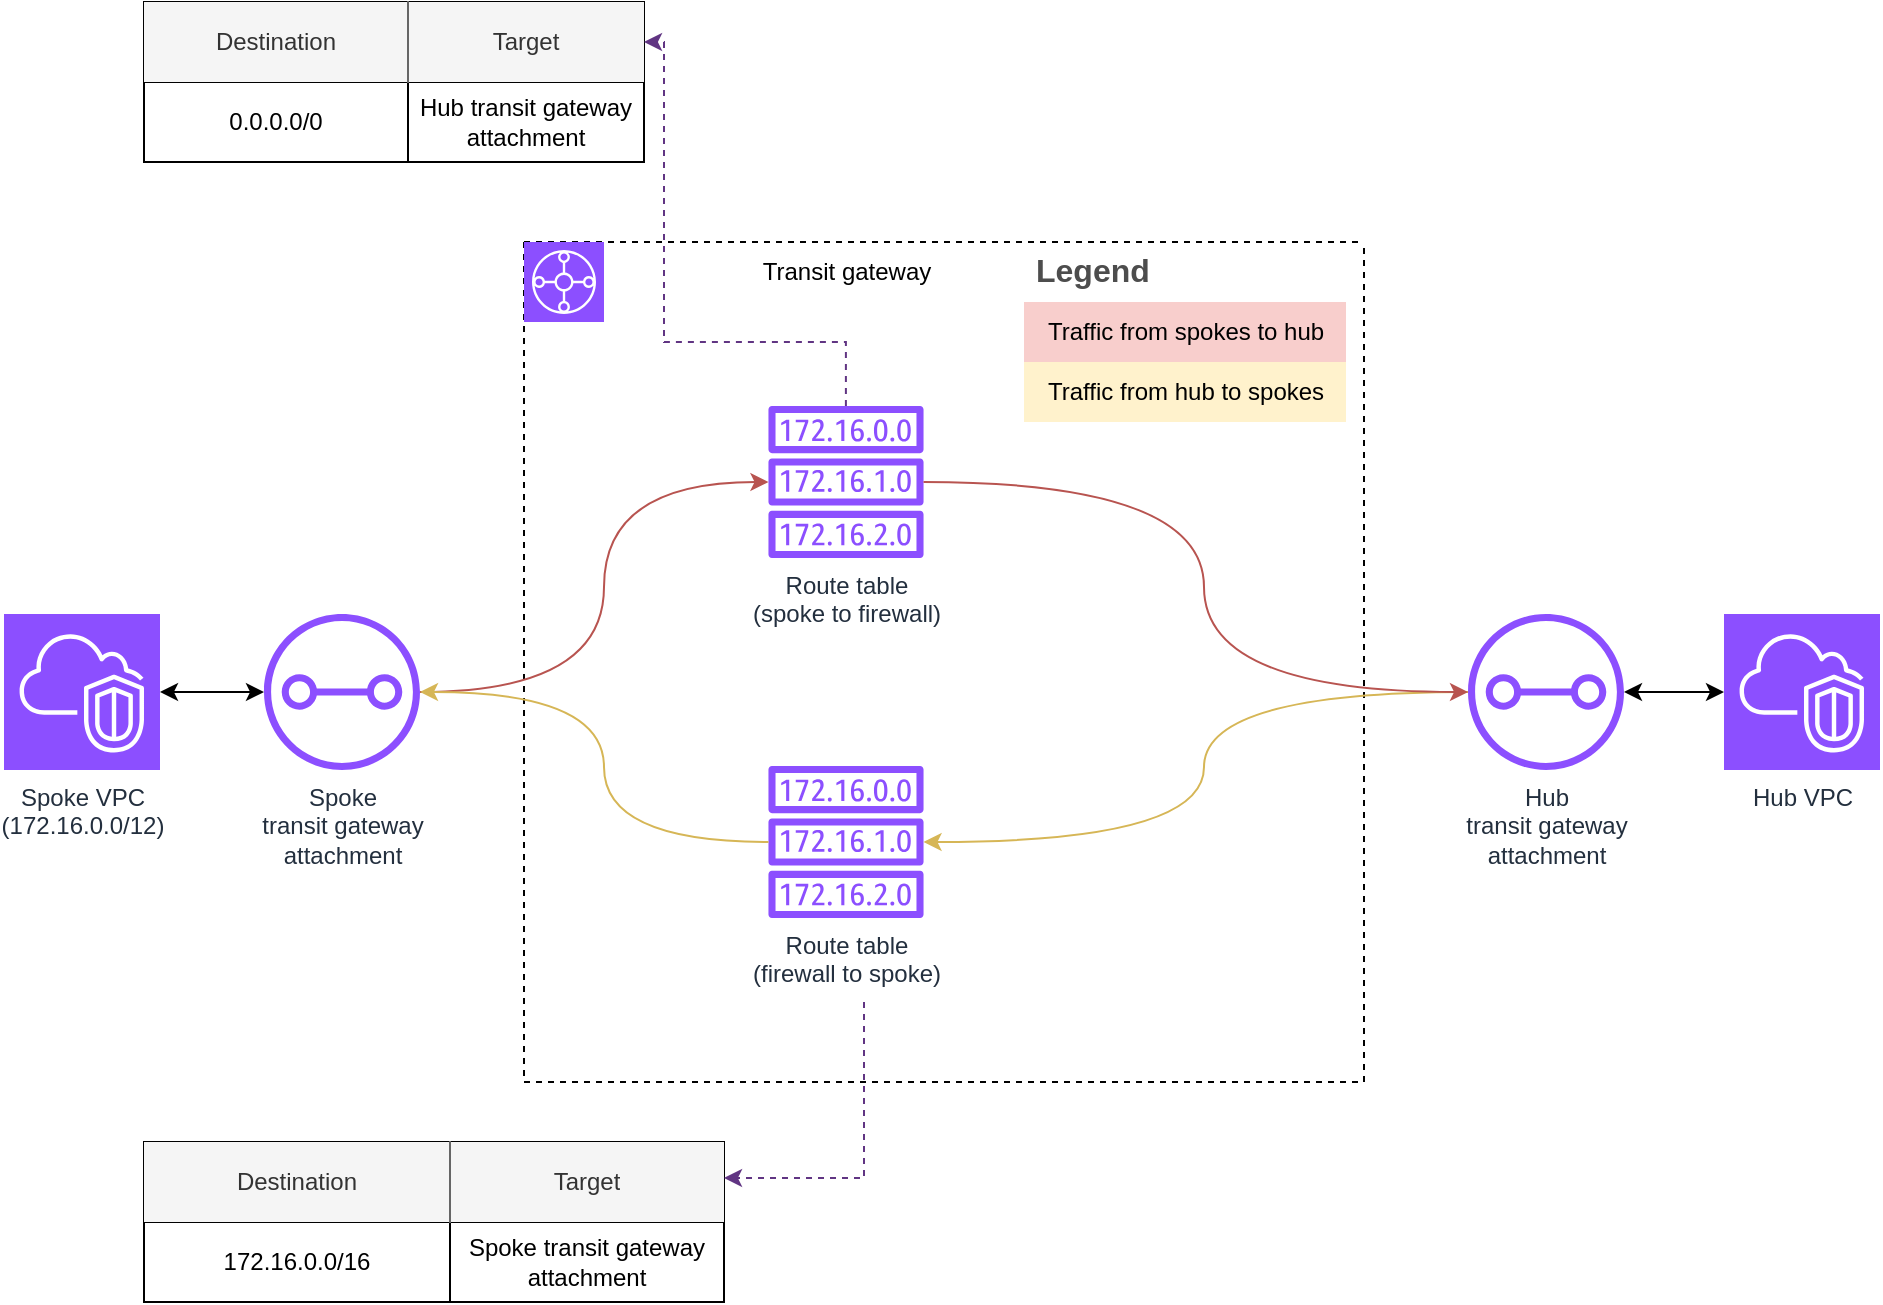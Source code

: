 <mxfile version="26.1.1">
  <diagram name="Page-1" id="tYWkpFjugVyIhqSa52aw">
    <mxGraphModel dx="1687" dy="881" grid="1" gridSize="10" guides="1" tooltips="1" connect="1" arrows="1" fold="1" page="1" pageScale="1" pageWidth="850" pageHeight="1100" math="0" shadow="0">
      <root>
        <mxCell id="0" />
        <mxCell id="1" parent="0" />
        <mxCell id="ZivhqzZswGJpU1-0bC7G-1" value="" style="swimlane;startSize=0;dashed=1;" vertex="1" parent="1">
          <mxGeometry x="270" y="170" width="420" height="420" as="geometry" />
        </mxCell>
        <mxCell id="ZivhqzZswGJpU1-0bC7G-2" value="" style="sketch=0;points=[[0,0,0],[0.25,0,0],[0.5,0,0],[0.75,0,0],[1,0,0],[0,1,0],[0.25,1,0],[0.5,1,0],[0.75,1,0],[1,1,0],[0,0.25,0],[0,0.5,0],[0,0.75,0],[1,0.25,0],[1,0.5,0],[1,0.75,0]];outlineConnect=0;fontColor=#232F3E;fillColor=#8C4FFF;strokeColor=#ffffff;dashed=0;verticalLabelPosition=bottom;verticalAlign=top;align=center;html=1;fontSize=12;fontStyle=0;aspect=fixed;shape=mxgraph.aws4.resourceIcon;resIcon=mxgraph.aws4.transit_gateway;" vertex="1" parent="ZivhqzZswGJpU1-0bC7G-1">
          <mxGeometry width="40" height="40" as="geometry" />
        </mxCell>
        <mxCell id="ZivhqzZswGJpU1-0bC7G-6" value="&lt;div&gt;Route table&lt;/div&gt;&lt;div&gt;(firewall to spoke)&lt;/div&gt;" style="sketch=0;outlineConnect=0;fontColor=#232F3E;gradientColor=none;fillColor=#8C4FFF;strokeColor=none;dashed=0;verticalLabelPosition=bottom;verticalAlign=top;align=center;html=1;fontSize=12;fontStyle=0;aspect=fixed;pointerEvents=1;shape=mxgraph.aws4.route_table;" vertex="1" parent="ZivhqzZswGJpU1-0bC7G-1">
          <mxGeometry x="122" y="262" width="78" height="76" as="geometry" />
        </mxCell>
        <mxCell id="ZivhqzZswGJpU1-0bC7G-8" value="&lt;div&gt;Route table&lt;/div&gt;&lt;div&gt;(spoke to firewall)&lt;/div&gt;" style="sketch=0;outlineConnect=0;fontColor=#232F3E;gradientColor=none;fillColor=#8C4FFF;strokeColor=none;dashed=0;verticalLabelPosition=bottom;verticalAlign=top;align=center;html=1;fontSize=12;fontStyle=0;aspect=fixed;pointerEvents=1;shape=mxgraph.aws4.route_table;" vertex="1" parent="ZivhqzZswGJpU1-0bC7G-1">
          <mxGeometry x="122" y="82" width="78" height="76" as="geometry" />
        </mxCell>
        <mxCell id="ZivhqzZswGJpU1-0bC7G-21" value="Transit gateway" style="text;html=1;align=center;verticalAlign=middle;resizable=0;points=[];autosize=1;strokeColor=none;fillColor=none;" vertex="1" parent="ZivhqzZswGJpU1-0bC7G-1">
          <mxGeometry x="106" width="110" height="30" as="geometry" />
        </mxCell>
        <mxCell id="ZivhqzZswGJpU1-0bC7G-22" value="Legend" style="shape=table;startSize=30;container=1;collapsible=0;childLayout=tableLayout;fontSize=16;align=left;verticalAlign=top;fillColor=none;strokeColor=none;fontColor=#4D4D4D;fontStyle=1;spacingLeft=6;spacing=0;resizable=0;" vertex="1" parent="ZivhqzZswGJpU1-0bC7G-1">
          <mxGeometry x="250" width="161" height="90" as="geometry" />
        </mxCell>
        <mxCell id="ZivhqzZswGJpU1-0bC7G-23" value="" style="shape=tableRow;horizontal=0;startSize=0;swimlaneHead=0;swimlaneBody=0;strokeColor=inherit;top=0;left=0;bottom=0;right=0;collapsible=0;dropTarget=0;fillColor=none;points=[[0,0.5],[1,0.5]];portConstraint=eastwest;fontSize=12;" vertex="1" parent="ZivhqzZswGJpU1-0bC7G-22">
          <mxGeometry y="30" width="161" height="30" as="geometry" />
        </mxCell>
        <mxCell id="ZivhqzZswGJpU1-0bC7G-24" value="Traffic from spokes to hub" style="shape=partialRectangle;html=1;whiteSpace=wrap;connectable=0;strokeColor=#b85450;overflow=hidden;fillColor=#f8cecc;top=0;left=0;bottom=0;right=0;pointerEvents=1;fontSize=12;align=left;spacingLeft=10;spacingRight=4;" vertex="1" parent="ZivhqzZswGJpU1-0bC7G-23">
          <mxGeometry width="161" height="30" as="geometry">
            <mxRectangle width="161" height="30" as="alternateBounds" />
          </mxGeometry>
        </mxCell>
        <mxCell id="ZivhqzZswGJpU1-0bC7G-25" value="" style="shape=tableRow;horizontal=0;startSize=0;swimlaneHead=0;swimlaneBody=0;strokeColor=inherit;top=0;left=0;bottom=0;right=0;collapsible=0;dropTarget=0;fillColor=none;points=[[0,0.5],[1,0.5]];portConstraint=eastwest;fontSize=12;" vertex="1" parent="ZivhqzZswGJpU1-0bC7G-22">
          <mxGeometry y="60" width="161" height="30" as="geometry" />
        </mxCell>
        <mxCell id="ZivhqzZswGJpU1-0bC7G-26" value="Traffic from hub to spokes" style="shape=partialRectangle;html=1;whiteSpace=wrap;connectable=0;strokeColor=#d6b656;overflow=hidden;fillColor=#fff2cc;top=0;left=0;bottom=0;right=0;pointerEvents=1;fontSize=12;align=left;spacingLeft=10;spacingRight=4;" vertex="1" parent="ZivhqzZswGJpU1-0bC7G-25">
          <mxGeometry width="161" height="30" as="geometry">
            <mxRectangle width="161" height="30" as="alternateBounds" />
          </mxGeometry>
        </mxCell>
        <mxCell id="ZivhqzZswGJpU1-0bC7G-27" value="Hub VPC" style="sketch=0;points=[[0,0,0],[0.25,0,0],[0.5,0,0],[0.75,0,0],[1,0,0],[0,1,0],[0.25,1,0],[0.5,1,0],[0.75,1,0],[1,1,0],[0,0.25,0],[0,0.5,0],[0,0.75,0],[1,0.25,0],[1,0.5,0],[1,0.75,0]];outlineConnect=0;fontColor=#232F3E;fillColor=#8C4FFF;strokeColor=#ffffff;dashed=0;verticalLabelPosition=bottom;verticalAlign=top;align=center;html=1;fontSize=12;fontStyle=0;aspect=fixed;shape=mxgraph.aws4.resourceIcon;resIcon=mxgraph.aws4.vpc;" vertex="1" parent="1">
          <mxGeometry x="870" y="356" width="78" height="78" as="geometry" />
        </mxCell>
        <mxCell id="ZivhqzZswGJpU1-0bC7G-62" style="edgeStyle=orthogonalEdgeStyle;rounded=0;orthogonalLoop=1;jettySize=auto;html=1;startArrow=classic;startFill=1;" edge="1" parent="1" source="ZivhqzZswGJpU1-0bC7G-28" target="ZivhqzZswGJpU1-0bC7G-14">
          <mxGeometry relative="1" as="geometry" />
        </mxCell>
        <mxCell id="ZivhqzZswGJpU1-0bC7G-28" value="&lt;div&gt;Spoke VPC&lt;/div&gt;&lt;div&gt;(172.16.0.0/12)&lt;/div&gt;" style="sketch=0;points=[[0,0,0],[0.25,0,0],[0.5,0,0],[0.75,0,0],[1,0,0],[0,1,0],[0.25,1,0],[0.5,1,0],[0.75,1,0],[1,1,0],[0,0.25,0],[0,0.5,0],[0,0.75,0],[1,0.25,0],[1,0.5,0],[1,0.75,0]];outlineConnect=0;fontColor=#232F3E;fillColor=#8C4FFF;strokeColor=#ffffff;dashed=0;verticalLabelPosition=bottom;verticalAlign=top;align=center;html=1;fontSize=12;fontStyle=0;aspect=fixed;shape=mxgraph.aws4.resourceIcon;resIcon=mxgraph.aws4.vpc;" vertex="1" parent="1">
          <mxGeometry x="10" y="356" width="78" height="78" as="geometry" />
        </mxCell>
        <mxCell id="ZivhqzZswGJpU1-0bC7G-30" value="" style="shape=table;startSize=0;container=1;collapsible=0;childLayout=tableLayout;" vertex="1" parent="1">
          <mxGeometry x="80" y="50" width="250" height="80" as="geometry" />
        </mxCell>
        <mxCell id="ZivhqzZswGJpU1-0bC7G-31" value="" style="shape=tableRow;horizontal=0;startSize=0;swimlaneHead=0;swimlaneBody=0;strokeColor=inherit;top=0;left=0;bottom=0;right=0;collapsible=0;dropTarget=0;fillColor=none;points=[[0,0.5],[1,0.5]];portConstraint=eastwest;" vertex="1" parent="ZivhqzZswGJpU1-0bC7G-30">
          <mxGeometry width="250" height="40" as="geometry" />
        </mxCell>
        <mxCell id="ZivhqzZswGJpU1-0bC7G-32" value="Destination" style="shape=partialRectangle;html=1;whiteSpace=wrap;connectable=0;strokeColor=#666666;overflow=hidden;fillColor=#f5f5f5;top=0;left=0;bottom=0;right=1;pointerEvents=1;align=center;fontColor=#333333;" vertex="1" parent="ZivhqzZswGJpU1-0bC7G-31">
          <mxGeometry width="132" height="40" as="geometry">
            <mxRectangle width="132" height="40" as="alternateBounds" />
          </mxGeometry>
        </mxCell>
        <mxCell id="ZivhqzZswGJpU1-0bC7G-33" value="Target" style="shape=partialRectangle;html=1;whiteSpace=wrap;connectable=0;strokeColor=#666666;overflow=hidden;fillColor=#f5f5f5;top=0;left=1;bottom=0;right=0;pointerEvents=1;fontColor=#333333;" vertex="1" parent="ZivhqzZswGJpU1-0bC7G-31">
          <mxGeometry x="132" width="118" height="40" as="geometry">
            <mxRectangle width="118" height="40" as="alternateBounds" />
          </mxGeometry>
        </mxCell>
        <mxCell id="ZivhqzZswGJpU1-0bC7G-37" value="" style="shape=tableRow;horizontal=0;startSize=0;swimlaneHead=0;swimlaneBody=0;strokeColor=inherit;top=0;left=0;bottom=0;right=0;collapsible=0;dropTarget=0;fillColor=none;points=[[0,0.5],[1,0.5]];portConstraint=eastwest;" vertex="1" parent="ZivhqzZswGJpU1-0bC7G-30">
          <mxGeometry y="40" width="250" height="40" as="geometry" />
        </mxCell>
        <mxCell id="ZivhqzZswGJpU1-0bC7G-38" value="0.0.0.0/0" style="shape=partialRectangle;html=1;whiteSpace=wrap;connectable=0;strokeColor=inherit;overflow=hidden;fillColor=none;top=0;left=0;bottom=0;right=0;pointerEvents=1;" vertex="1" parent="ZivhqzZswGJpU1-0bC7G-37">
          <mxGeometry width="132" height="40" as="geometry">
            <mxRectangle width="132" height="40" as="alternateBounds" />
          </mxGeometry>
        </mxCell>
        <mxCell id="ZivhqzZswGJpU1-0bC7G-39" value="Hub transit gateway attachment" style="shape=partialRectangle;html=1;whiteSpace=wrap;connectable=0;strokeColor=inherit;overflow=hidden;fillColor=none;top=0;left=0;bottom=0;right=0;pointerEvents=1;" vertex="1" parent="ZivhqzZswGJpU1-0bC7G-37">
          <mxGeometry x="132" width="118" height="40" as="geometry">
            <mxRectangle width="118" height="40" as="alternateBounds" />
          </mxGeometry>
        </mxCell>
        <mxCell id="ZivhqzZswGJpU1-0bC7G-43" value="" style="shape=table;startSize=0;container=1;collapsible=0;childLayout=tableLayout;" vertex="1" parent="1">
          <mxGeometry x="80" y="620" width="290" height="80" as="geometry" />
        </mxCell>
        <mxCell id="ZivhqzZswGJpU1-0bC7G-44" value="" style="shape=tableRow;horizontal=0;startSize=0;swimlaneHead=0;swimlaneBody=0;strokeColor=inherit;top=0;left=0;bottom=0;right=0;collapsible=0;dropTarget=0;fillColor=none;points=[[0,0.5],[1,0.5]];portConstraint=eastwest;" vertex="1" parent="ZivhqzZswGJpU1-0bC7G-43">
          <mxGeometry width="290" height="40" as="geometry" />
        </mxCell>
        <mxCell id="ZivhqzZswGJpU1-0bC7G-45" value="Destination" style="shape=partialRectangle;html=1;whiteSpace=wrap;connectable=0;strokeColor=#666666;overflow=hidden;fillColor=#f5f5f5;top=0;left=0;bottom=0;right=1;pointerEvents=1;align=center;fontColor=#333333;" vertex="1" parent="ZivhqzZswGJpU1-0bC7G-44">
          <mxGeometry width="153" height="40" as="geometry">
            <mxRectangle width="153" height="40" as="alternateBounds" />
          </mxGeometry>
        </mxCell>
        <mxCell id="ZivhqzZswGJpU1-0bC7G-46" value="Target" style="shape=partialRectangle;html=1;whiteSpace=wrap;connectable=0;strokeColor=#666666;overflow=hidden;fillColor=#f5f5f5;top=0;left=1;bottom=0;right=0;pointerEvents=1;fontColor=#333333;" vertex="1" parent="ZivhqzZswGJpU1-0bC7G-44">
          <mxGeometry x="153" width="137" height="40" as="geometry">
            <mxRectangle width="137" height="40" as="alternateBounds" />
          </mxGeometry>
        </mxCell>
        <mxCell id="ZivhqzZswGJpU1-0bC7G-53" style="shape=tableRow;horizontal=0;startSize=0;swimlaneHead=0;swimlaneBody=0;strokeColor=inherit;top=0;left=0;bottom=0;right=0;collapsible=0;dropTarget=0;fillColor=none;points=[[0,0.5],[1,0.5]];portConstraint=eastwest;" vertex="1" parent="ZivhqzZswGJpU1-0bC7G-43">
          <mxGeometry y="40" width="290" height="40" as="geometry" />
        </mxCell>
        <mxCell id="ZivhqzZswGJpU1-0bC7G-54" value="172.16.0.0/16" style="shape=partialRectangle;html=1;whiteSpace=wrap;connectable=0;strokeColor=inherit;overflow=hidden;fillColor=none;top=0;left=0;bottom=0;right=0;pointerEvents=1;" vertex="1" parent="ZivhqzZswGJpU1-0bC7G-53">
          <mxGeometry width="153" height="40" as="geometry">
            <mxRectangle width="153" height="40" as="alternateBounds" />
          </mxGeometry>
        </mxCell>
        <mxCell id="ZivhqzZswGJpU1-0bC7G-55" value="Spoke transit gateway attachment" style="shape=partialRectangle;html=1;whiteSpace=wrap;connectable=0;strokeColor=inherit;overflow=hidden;fillColor=none;top=0;left=0;bottom=0;right=0;pointerEvents=1;" vertex="1" parent="ZivhqzZswGJpU1-0bC7G-53">
          <mxGeometry x="153" width="137" height="40" as="geometry">
            <mxRectangle width="137" height="40" as="alternateBounds" />
          </mxGeometry>
        </mxCell>
        <mxCell id="ZivhqzZswGJpU1-0bC7G-61" style="edgeStyle=orthogonalEdgeStyle;rounded=0;orthogonalLoop=1;jettySize=auto;html=1;curved=1;fillColor=#fff2cc;strokeColor=#d6b656;" edge="1" parent="1" source="ZivhqzZswGJpU1-0bC7G-20" target="ZivhqzZswGJpU1-0bC7G-6">
          <mxGeometry relative="1" as="geometry">
            <Array as="points">
              <mxPoint x="610" y="395" />
              <mxPoint x="610" y="470" />
            </Array>
          </mxGeometry>
        </mxCell>
        <mxCell id="ZivhqzZswGJpU1-0bC7G-63" style="edgeStyle=orthogonalEdgeStyle;rounded=0;orthogonalLoop=1;jettySize=auto;html=1;startArrow=classic;startFill=1;" edge="1" parent="1" source="ZivhqzZswGJpU1-0bC7G-20" target="ZivhqzZswGJpU1-0bC7G-27">
          <mxGeometry relative="1" as="geometry" />
        </mxCell>
        <mxCell id="ZivhqzZswGJpU1-0bC7G-20" value="&lt;div&gt;Hub&lt;/div&gt;&lt;div&gt;transit gateway&lt;/div&gt;&lt;div&gt;attachment&lt;/div&gt;" style="sketch=0;outlineConnect=0;fontColor=#232F3E;gradientColor=none;fillColor=#8C4FFF;strokeColor=none;dashed=0;verticalLabelPosition=bottom;verticalAlign=top;align=center;html=1;fontSize=12;fontStyle=0;aspect=fixed;pointerEvents=1;shape=mxgraph.aws4.transit_gateway_attachment;" vertex="1" parent="1">
          <mxGeometry x="742" y="356" width="78" height="78" as="geometry" />
        </mxCell>
        <mxCell id="ZivhqzZswGJpU1-0bC7G-58" style="edgeStyle=orthogonalEdgeStyle;rounded=0;orthogonalLoop=1;jettySize=auto;html=1;curved=1;fillColor=#f8cecc;strokeColor=#b85450;" edge="1" parent="1" source="ZivhqzZswGJpU1-0bC7G-14" target="ZivhqzZswGJpU1-0bC7G-8">
          <mxGeometry relative="1" as="geometry">
            <Array as="points">
              <mxPoint x="310" y="395" />
              <mxPoint x="310" y="290" />
            </Array>
          </mxGeometry>
        </mxCell>
        <mxCell id="ZivhqzZswGJpU1-0bC7G-14" value="&lt;div&gt;Spoke&lt;/div&gt;&lt;div&gt;transit gateway&lt;/div&gt;&lt;div&gt;attachment&lt;/div&gt;" style="sketch=0;outlineConnect=0;fontColor=#232F3E;gradientColor=none;fillColor=#8C4FFF;strokeColor=none;dashed=0;verticalLabelPosition=bottom;verticalAlign=top;align=center;html=1;fontSize=12;fontStyle=0;aspect=fixed;pointerEvents=1;shape=mxgraph.aws4.transit_gateway_attachment;" vertex="1" parent="1">
          <mxGeometry x="140" y="356" width="78" height="78" as="geometry" />
        </mxCell>
        <mxCell id="ZivhqzZswGJpU1-0bC7G-56" style="edgeStyle=orthogonalEdgeStyle;rounded=0;orthogonalLoop=1;jettySize=auto;html=1;dashed=1;strokeColor=light-dark(#613583, #ededed);" edge="1" parent="1" source="ZivhqzZswGJpU1-0bC7G-8" target="ZivhqzZswGJpU1-0bC7G-31">
          <mxGeometry relative="1" as="geometry">
            <Array as="points">
              <mxPoint x="431" y="220" />
              <mxPoint x="340" y="220" />
              <mxPoint x="340" y="70" />
            </Array>
          </mxGeometry>
        </mxCell>
        <mxCell id="ZivhqzZswGJpU1-0bC7G-57" style="edgeStyle=orthogonalEdgeStyle;rounded=0;orthogonalLoop=1;jettySize=auto;html=1;dashed=1;strokeColor=light-dark(#613583, #ededed);" edge="1" parent="1" target="ZivhqzZswGJpU1-0bC7G-44">
          <mxGeometry relative="1" as="geometry">
            <mxPoint x="440" y="550" as="sourcePoint" />
            <Array as="points">
              <mxPoint x="440" y="638" />
            </Array>
          </mxGeometry>
        </mxCell>
        <mxCell id="ZivhqzZswGJpU1-0bC7G-59" style="edgeStyle=orthogonalEdgeStyle;rounded=0;orthogonalLoop=1;jettySize=auto;html=1;curved=1;fillColor=#fff2cc;strokeColor=#d6b656;" edge="1" parent="1" source="ZivhqzZswGJpU1-0bC7G-6" target="ZivhqzZswGJpU1-0bC7G-14">
          <mxGeometry relative="1" as="geometry">
            <Array as="points">
              <mxPoint x="310" y="470" />
              <mxPoint x="310" y="395" />
            </Array>
          </mxGeometry>
        </mxCell>
        <mxCell id="ZivhqzZswGJpU1-0bC7G-60" style="edgeStyle=orthogonalEdgeStyle;rounded=0;orthogonalLoop=1;jettySize=auto;html=1;curved=1;fillColor=#f8cecc;strokeColor=#b85450;" edge="1" parent="1" source="ZivhqzZswGJpU1-0bC7G-8" target="ZivhqzZswGJpU1-0bC7G-20">
          <mxGeometry relative="1" as="geometry">
            <Array as="points">
              <mxPoint x="610" y="290" />
              <mxPoint x="610" y="395" />
            </Array>
          </mxGeometry>
        </mxCell>
      </root>
    </mxGraphModel>
  </diagram>
</mxfile>
